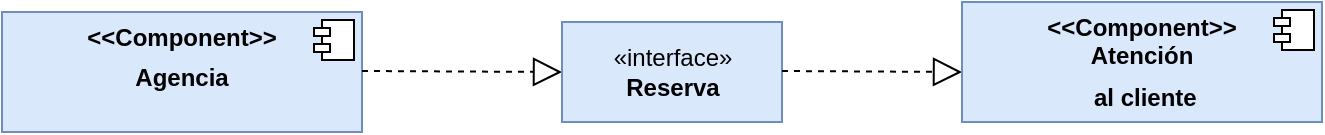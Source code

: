 <mxfile version="20.0.1" type="device"><diagram id="z6v5PMh7Rxqv3244gajL" name="Page-1"><mxGraphModel dx="763" dy="478" grid="1" gridSize="10" guides="1" tooltips="1" connect="1" arrows="1" fold="1" page="1" pageScale="1" pageWidth="827" pageHeight="1169" math="0" shadow="0"><root><mxCell id="0"/><mxCell id="1" parent="0"/><mxCell id="XZ5PcQDciMp9qVJXYpNe-1" value="&lt;p style=&quot;margin:0px;margin-top:6px;text-align:center;&quot;&gt;&lt;b&gt;&amp;lt;&amp;lt;Component&amp;gt;&amp;gt;&lt;/b&gt;&lt;/p&gt;&lt;p style=&quot;margin:0px;margin-top:6px;text-align:center;&quot;&gt;&lt;b&gt;Agencia&lt;/b&gt;&lt;/p&gt;" style="align=left;overflow=fill;html=1;dropTarget=0;fillColor=#dae8fc;strokeColor=#6c8ebf;" vertex="1" parent="1"><mxGeometry x="30" y="170" width="180" height="60" as="geometry"/></mxCell><mxCell id="XZ5PcQDciMp9qVJXYpNe-2" value="" style="shape=component;jettyWidth=8;jettyHeight=4;" vertex="1" parent="XZ5PcQDciMp9qVJXYpNe-1"><mxGeometry x="1" width="20" height="20" relative="1" as="geometry"><mxPoint x="-24" y="4" as="offset"/></mxGeometry></mxCell><mxCell id="XZ5PcQDciMp9qVJXYpNe-5" value="" style="endArrow=block;dashed=1;endFill=0;endSize=12;html=1;rounded=0;" edge="1" parent="1"><mxGeometry width="160" relative="1" as="geometry"><mxPoint x="210" y="199.5" as="sourcePoint"/><mxPoint x="310" y="200" as="targetPoint"/></mxGeometry></mxCell><mxCell id="XZ5PcQDciMp9qVJXYpNe-6" value="«interface»&lt;br&gt;&lt;b&gt;Reserva&lt;/b&gt;" style="html=1;fillColor=#dae8fc;strokeColor=#6c8ebf;" vertex="1" parent="1"><mxGeometry x="310" y="175" width="110" height="50" as="geometry"/></mxCell><mxCell id="XZ5PcQDciMp9qVJXYpNe-7" value="" style="endArrow=block;dashed=1;endFill=0;endSize=12;html=1;rounded=0;" edge="1" parent="1"><mxGeometry width="160" relative="1" as="geometry"><mxPoint x="420" y="199.5" as="sourcePoint"/><mxPoint x="510" y="200" as="targetPoint"/></mxGeometry></mxCell><mxCell id="XZ5PcQDciMp9qVJXYpNe-8" value="&lt;p style=&quot;margin:0px;margin-top:6px;text-align:center;&quot;&gt;&lt;b&gt;&amp;lt;&amp;lt;Component&amp;gt;&amp;gt;&lt;/b&gt;&lt;/p&gt;&lt;div style=&quot;text-align: center;&quot;&gt;&lt;span style=&quot;background-color: initial;&quot;&gt;&lt;b&gt;Atención&lt;/b&gt;&lt;/span&gt;&lt;/div&gt;&lt;p style=&quot;margin:0px;margin-top:6px;text-align:center;&quot;&gt;&lt;b&gt;&amp;nbsp;al cliente&lt;/b&gt;&lt;/p&gt;" style="align=left;overflow=fill;html=1;dropTarget=0;fillColor=#dae8fc;strokeColor=#6c8ebf;" vertex="1" parent="1"><mxGeometry x="510" y="165" width="180" height="60" as="geometry"/></mxCell><mxCell id="XZ5PcQDciMp9qVJXYpNe-9" value="" style="shape=component;jettyWidth=8;jettyHeight=4;" vertex="1" parent="XZ5PcQDciMp9qVJXYpNe-8"><mxGeometry x="1" width="20" height="20" relative="1" as="geometry"><mxPoint x="-24" y="4" as="offset"/></mxGeometry></mxCell></root></mxGraphModel></diagram></mxfile>
